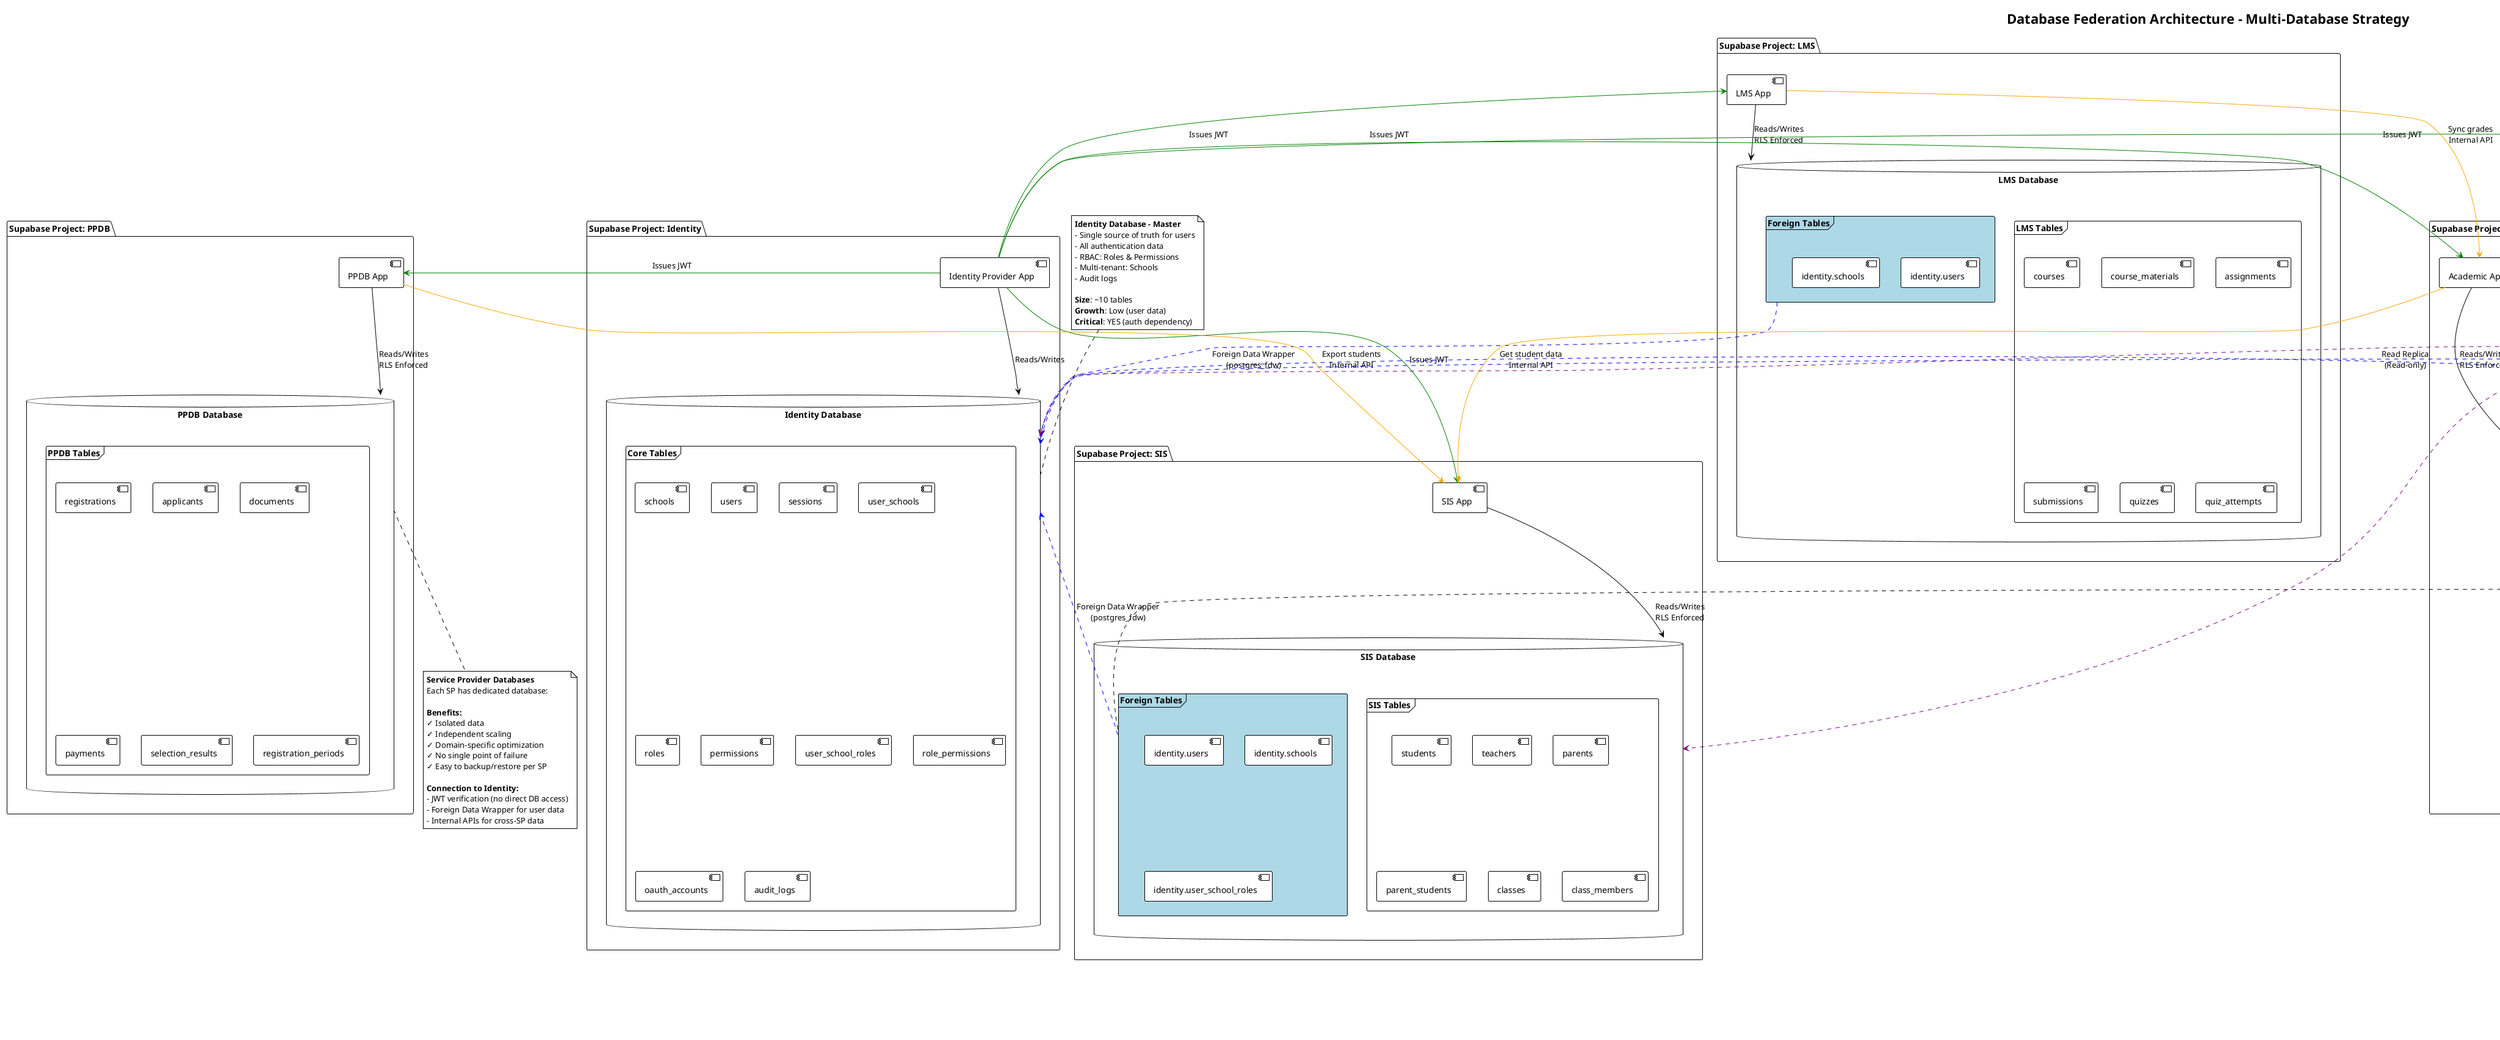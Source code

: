 @startuml Database_Federation_Architecture
!theme plain

title Database Federation Architecture - Multi-Database Strategy

package "Supabase Project: Identity" {
  database "Identity Database" as identity_db {
    frame "Core Tables" {
      [schools]
      [users]
      [sessions]
      [user_schools]
      [roles]
      [permissions]
      [user_school_roles]
      [role_permissions]
      [oauth_accounts]
      [audit_logs]
    }
  }
  
  component "Identity Provider App" as idp_app
  idp_app --> identity_db : "Reads/Writes"
}

package "Supabase Project: PPDB" {
  database "PPDB Database" as ppdb_db {
    frame "PPDB Tables" {
      [registrations]
      [applicants]
      [documents]
      [payments]
      [selection_results]
      [registration_periods]
    }
  }
  
  component "PPDB App" as ppdb_app
  ppdb_app --> ppdb_db : "Reads/Writes\nRLS Enforced"
}

package "Supabase Project: SIS" {
  database "SIS Database" as sis_db {
    frame "SIS Tables" {
      [students]
      [teachers]
      [parents]
      [parent_students]
      [classes]
      [class_members]
    }
    
    frame "Foreign Tables" as sis_foreign #LightBlue {
      [identity.users] as sis_users
      [identity.schools] as sis_schools
      [identity.user_school_roles] as sis_roles
    }
  }
  
  component "SIS App" as sis_app
  sis_app --> sis_db : "Reads/Writes\nRLS Enforced"
}

package "Supabase Project: Academic" {
  database "Academic Database" as academic_db {
    frame "Academic Tables" {
      [subjects]
      [schedules]
      [grades]
      [report_cards]
      [curriculum]
    }
    
    frame "Foreign Tables" as academic_foreign #LightBlue {
      [identity.users] as academic_users
      [identity.schools] as academic_schools
    }
  }
  
  component "Academic App" as academic_app
  academic_app --> academic_db : "Reads/Writes\nRLS Enforced"
}

package "Supabase Project: LMS" {
  database "LMS Database" as lms_db {
    frame "LMS Tables" {
      [courses]
      [course_materials]
      [assignments]
      [submissions]
      [quizzes]
      [quiz_attempts]
    }
    
    frame "Foreign Tables" as lms_foreign #LightBlue {
      [identity.users] as lms_users
      [identity.schools] as lms_schools
    }
  }
  
  component "LMS App" as lms_app
  lms_app --> lms_db : "Reads/Writes\nRLS Enforced"
}

package "Supabase Project: Finance" {
  database "Finance Database" as finance_db {
    frame "Finance Tables" {
      [fee_types]
      [invoices]
      [payments_table]
      [transactions]
    }
    
    frame "Foreign Tables" as finance_foreign #LightBlue {
      [identity.users] as finance_users
      [identity.schools] as finance_schools
    }
  }
  
  component "Finance App" as finance_app
  finance_app --> finance_db : "Reads/Writes\nRLS Enforced"
}

package "Supabase Project: Analytics" {
  database "Analytics Database" as analytics_db {
    frame "Analytics Tables" {
      [fact_attendance]
      [fact_grades]
      [fact_payments]
      [dim_students]
      [dim_time]
    }
  }
  
  component "Analytics App" as analytics_app
  analytics_app --> analytics_db : "Reads/Writes"
}

' Foreign Data Wrapper connections
sis_foreign -[#Blue,dashed]-> identity_db : "Foreign Data Wrapper\n(postgres_fdw)"
academic_foreign -[#Blue,dashed]-> identity_db : "Foreign Data Wrapper\n(postgres_fdw)"
lms_foreign -[#Blue,dashed]-> identity_db : "Foreign Data Wrapper\n(postgres_fdw)"
finance_foreign -[#Blue,dashed]-> identity_db : "Foreign Data Wrapper\n(postgres_fdw)"

' SSO connections
idp_app -[#Green]-> ppdb_app : "Issues JWT"
idp_app -[#Green]-> sis_app : "Issues JWT"
idp_app -[#Green]-> academic_app : "Issues JWT"
idp_app -[#Green]-> lms_app : "Issues JWT"
idp_app -[#Green]-> finance_app : "Issues JWT"

' Inter-app API calls
ppdb_app -[#Orange]-> sis_app : "Export students\nInternal API"
academic_app -[#Orange]-> sis_app : "Get student data\nInternal API"
lms_app -[#Orange]-> academic_app : "Sync grades\nInternal API"

' Analytics reads from all
analytics_app -[#Purple,dashed]-> identity_db : "Read Replica\n(Read-only)"
analytics_app -[#Purple,dashed]-> sis_db : "Read Replica\n(Read-only)"
analytics_app -[#Purple,dashed]-> academic_db : "Read Replica\n(Read-only)"
analytics_app -[#Purple,dashed]-> finance_db : "Read Replica\n(Read-only)"

note top of identity_db
  **Identity Database - Master**
  - Single source of truth for users
  - All authentication data
  - RBAC: Roles & Permissions
  - Multi-tenant: Schools
  - Audit logs
  
  **Size**: ~10 tables
  **Growth**: Low (user data)
  **Critical**: YES (auth dependency)
end note

note bottom of ppdb_db
  **Service Provider Databases**
  Each SP has dedicated database:
  
  **Benefits:**
  ✓ Isolated data
  ✓ Independent scaling
  ✓ Domain-specific optimization
  ✓ No single point of failure
  ✓ Easy to backup/restore per SP
  
  **Connection to Identity:**
  - JWT verification (no direct DB access)
  - Foreign Data Wrapper for user data
  - Internal APIs for cross-SP data
end note

note right of sis_foreign
  **Foreign Data Wrapper (FDW)**
  
  Allows querying Identity DB
  from Service Provider DB:
  
  ```sql
  SELECT s.*, u.email, u.name
  FROM students s
  JOIN identity.users u 
    ON u.id = s.user_id
  WHERE s.school_id = 'xxx'
  ```
  
  **Read-only** for safety
  Cached for performance
end note

note right of analytics_db
  **Analytics Database Strategy:**
  
  Option A: Read replicas
  - Supabase read replicas
  - Direct SQL queries
  - Real-time data
  
  Option B: ETL Pipeline
  - Nightly data sync
  - Transformed data
  - Optimized for analytics
  
  Option C: Hybrid
  - Real-time for dashboards
  - ETL for complex reports
end note

legend right
  |= Color |= Meaning |
  | <#Green> | SSO/JWT Authentication |
  | <#Blue> | Foreign Data Wrapper |
  | <#Orange> | Internal API Calls |
  | <#Purple> | Analytics Read Access |
end legend

@enduml
